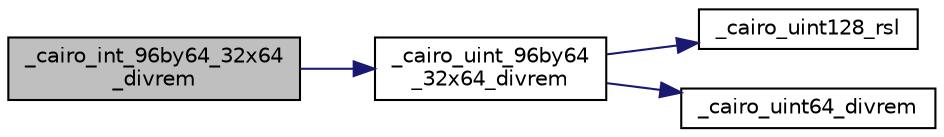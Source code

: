 digraph "_cairo_int_96by64_32x64_divrem"
{
  edge [fontname="Helvetica",fontsize="10",labelfontname="Helvetica",labelfontsize="10"];
  node [fontname="Helvetica",fontsize="10",shape=record];
  rankdir="LR";
  Node1 [label="_cairo_int_96by64_32x64\l_divrem",height=0.2,width=0.4,color="black", fillcolor="grey75", style="filled", fontcolor="black"];
  Node1 -> Node2 [color="midnightblue",fontsize="10",style="solid"];
  Node2 [label="_cairo_uint_96by64\l_32x64_divrem",height=0.2,width=0.4,color="black", fillcolor="white", style="filled",URL="$d2/d34/cairo-wideint_8c.html#a72d333ff8dd3be26ae9886faa0482f80"];
  Node2 -> Node3 [color="midnightblue",fontsize="10",style="solid"];
  Node3 [label="_cairo_uint128_rsl",height=0.2,width=0.4,color="black", fillcolor="white", style="filled",URL="$d2/d34/cairo-wideint_8c.html#a6591001de314b365318db0edc7950fde"];
  Node2 -> Node4 [color="midnightblue",fontsize="10",style="solid"];
  Node4 [label="_cairo_uint64_divrem",height=0.2,width=0.4,color="black", fillcolor="white", style="filled",URL="$d2/d34/cairo-wideint_8c.html#a621ed7ef4c3a60376cf0296db7a9cbef"];
}
